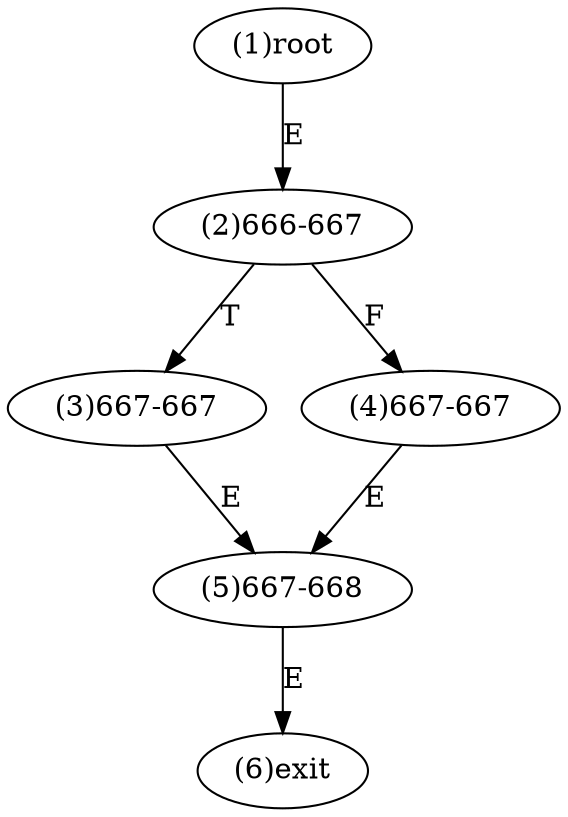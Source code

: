 digraph "" { 
1[ label="(1)root"];
2[ label="(2)666-667"];
3[ label="(3)667-667"];
4[ label="(4)667-667"];
5[ label="(5)667-668"];
6[ label="(6)exit"];
1->2[ label="E"];
2->4[ label="F"];
2->3[ label="T"];
3->5[ label="E"];
4->5[ label="E"];
5->6[ label="E"];
}